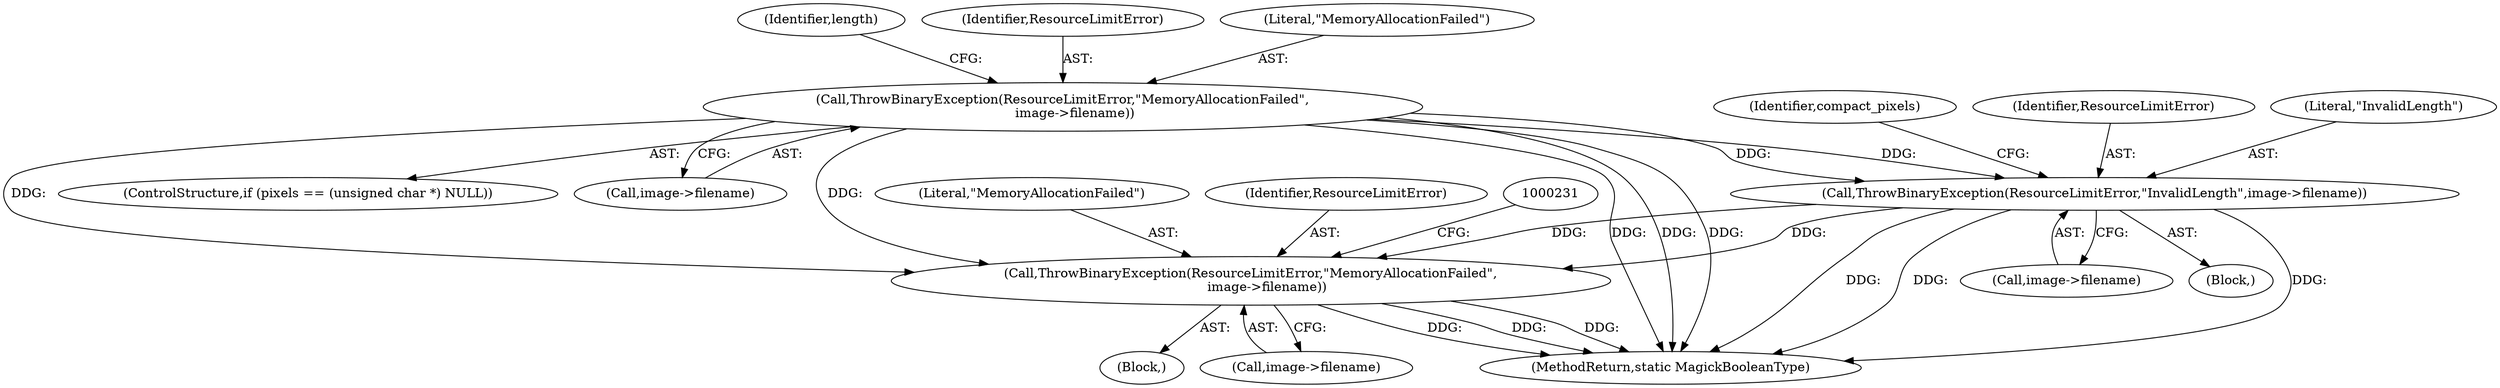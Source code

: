 digraph "0_ImageMagick_d4ec73f866a7c42a2e7f301fcd696e5cb7a7d3ab_0@pointer" {
"1000196" [label="(Call,ThrowBinaryException(ResourceLimitError,\"InvalidLength\",image->filename))"];
"1000146" [label="(Call,ThrowBinaryException(ResourceLimitError,\"MemoryAllocationFailed\",\n      image->filename))"];
"1000224" [label="(Call,ThrowBinaryException(ResourceLimitError,\"MemoryAllocationFailed\",\n        image->filename))"];
"1000203" [label="(Identifier,compact_pixels)"];
"1000226" [label="(Literal,\"MemoryAllocationFailed\")"];
"1000199" [label="(Call,image->filename)"];
"1000196" [label="(Call,ThrowBinaryException(ResourceLimitError,\"InvalidLength\",image->filename))"];
"1000140" [label="(ControlStructure,if (pixels == (unsigned char *) NULL))"];
"1000149" [label="(Call,image->filename)"];
"1000153" [label="(Identifier,length)"];
"1000225" [label="(Identifier,ResourceLimitError)"];
"1000197" [label="(Identifier,ResourceLimitError)"];
"1000146" [label="(Call,ThrowBinaryException(ResourceLimitError,\"MemoryAllocationFailed\",\n      image->filename))"];
"1000189" [label="(Block,)"];
"1000224" [label="(Call,ThrowBinaryException(ResourceLimitError,\"MemoryAllocationFailed\",\n        image->filename))"];
"1000147" [label="(Identifier,ResourceLimitError)"];
"1000148" [label="(Literal,\"MemoryAllocationFailed\")"];
"1000198" [label="(Literal,\"InvalidLength\")"];
"1000217" [label="(Block,)"];
"1000339" [label="(MethodReturn,static MagickBooleanType)"];
"1000227" [label="(Call,image->filename)"];
"1000196" -> "1000189"  [label="AST: "];
"1000196" -> "1000199"  [label="CFG: "];
"1000197" -> "1000196"  [label="AST: "];
"1000198" -> "1000196"  [label="AST: "];
"1000199" -> "1000196"  [label="AST: "];
"1000203" -> "1000196"  [label="CFG: "];
"1000196" -> "1000339"  [label="DDG: "];
"1000196" -> "1000339"  [label="DDG: "];
"1000196" -> "1000339"  [label="DDG: "];
"1000146" -> "1000196"  [label="DDG: "];
"1000146" -> "1000196"  [label="DDG: "];
"1000196" -> "1000224"  [label="DDG: "];
"1000196" -> "1000224"  [label="DDG: "];
"1000146" -> "1000140"  [label="AST: "];
"1000146" -> "1000149"  [label="CFG: "];
"1000147" -> "1000146"  [label="AST: "];
"1000148" -> "1000146"  [label="AST: "];
"1000149" -> "1000146"  [label="AST: "];
"1000153" -> "1000146"  [label="CFG: "];
"1000146" -> "1000339"  [label="DDG: "];
"1000146" -> "1000339"  [label="DDG: "];
"1000146" -> "1000339"  [label="DDG: "];
"1000146" -> "1000224"  [label="DDG: "];
"1000146" -> "1000224"  [label="DDG: "];
"1000224" -> "1000217"  [label="AST: "];
"1000224" -> "1000227"  [label="CFG: "];
"1000225" -> "1000224"  [label="AST: "];
"1000226" -> "1000224"  [label="AST: "];
"1000227" -> "1000224"  [label="AST: "];
"1000231" -> "1000224"  [label="CFG: "];
"1000224" -> "1000339"  [label="DDG: "];
"1000224" -> "1000339"  [label="DDG: "];
"1000224" -> "1000339"  [label="DDG: "];
}

